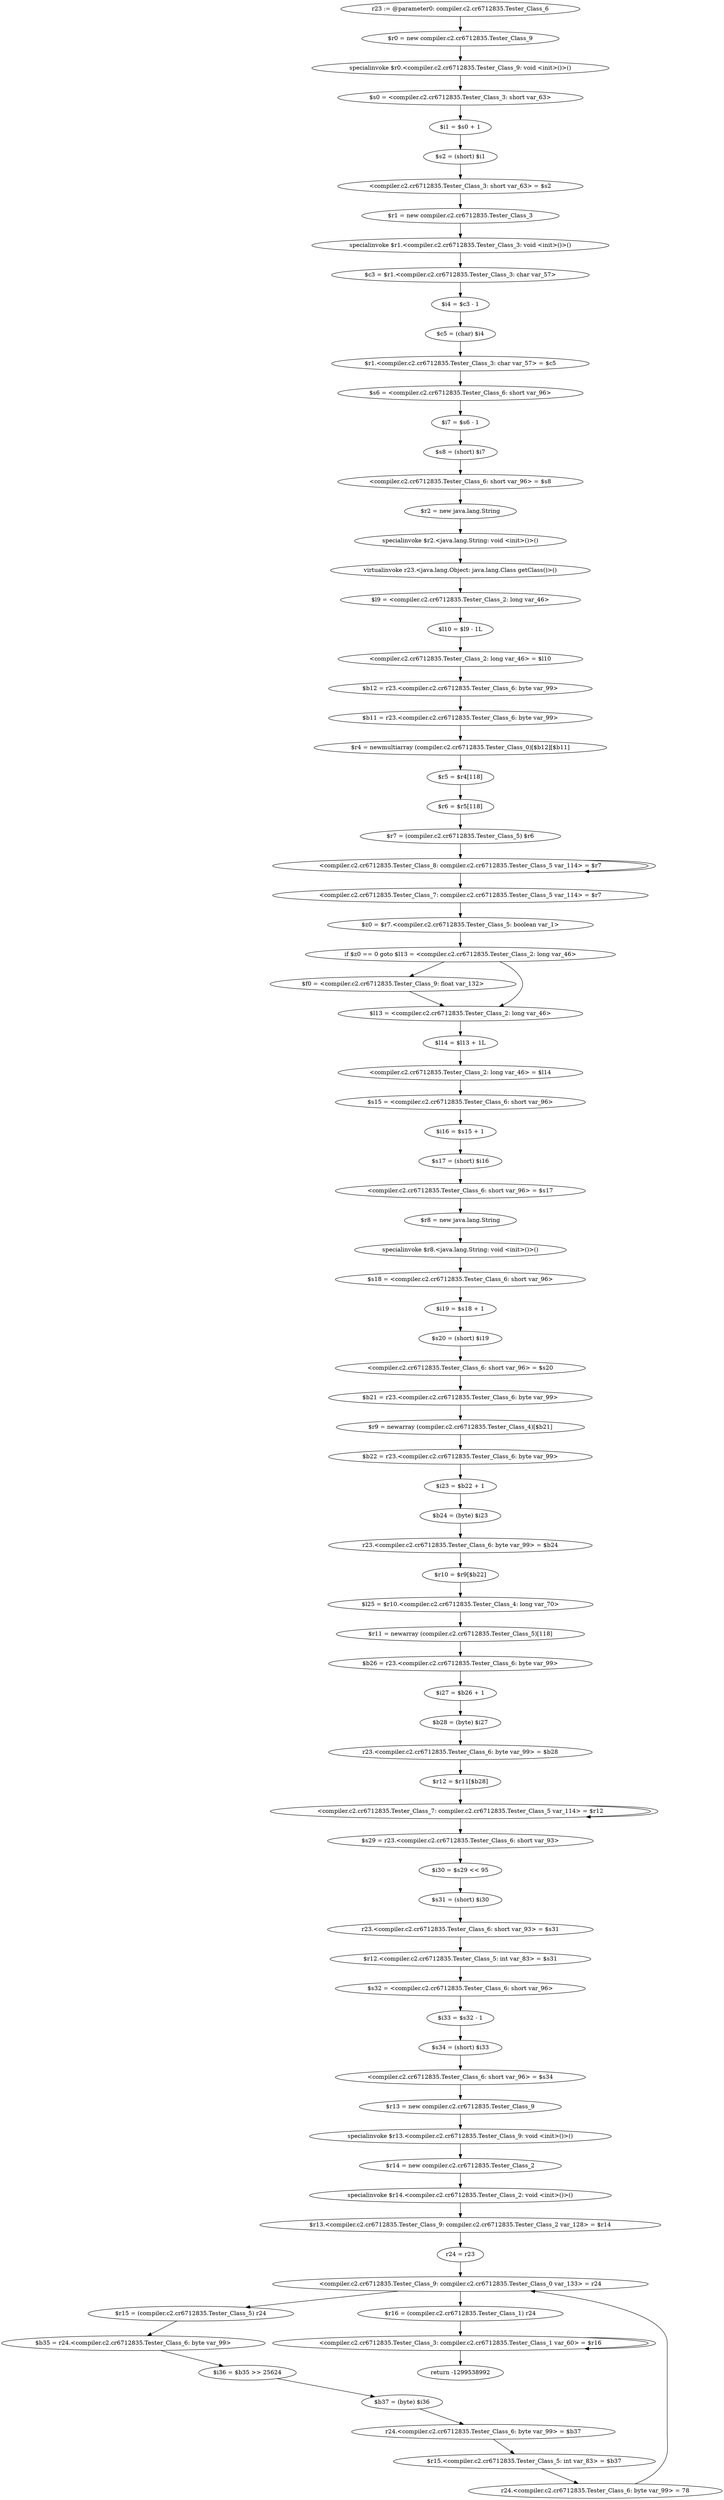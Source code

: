 digraph "unitGraph" {
    "r23 := @parameter0: compiler.c2.cr6712835.Tester_Class_6"
    "$r0 = new compiler.c2.cr6712835.Tester_Class_9"
    "specialinvoke $r0.<compiler.c2.cr6712835.Tester_Class_9: void <init>()>()"
    "$s0 = <compiler.c2.cr6712835.Tester_Class_3: short var_63>"
    "$i1 = $s0 + 1"
    "$s2 = (short) $i1"
    "<compiler.c2.cr6712835.Tester_Class_3: short var_63> = $s2"
    "$r1 = new compiler.c2.cr6712835.Tester_Class_3"
    "specialinvoke $r1.<compiler.c2.cr6712835.Tester_Class_3: void <init>()>()"
    "$c3 = $r1.<compiler.c2.cr6712835.Tester_Class_3: char var_57>"
    "$i4 = $c3 - 1"
    "$c5 = (char) $i4"
    "$r1.<compiler.c2.cr6712835.Tester_Class_3: char var_57> = $c5"
    "$s6 = <compiler.c2.cr6712835.Tester_Class_6: short var_96>"
    "$i7 = $s6 - 1"
    "$s8 = (short) $i7"
    "<compiler.c2.cr6712835.Tester_Class_6: short var_96> = $s8"
    "$r2 = new java.lang.String"
    "specialinvoke $r2.<java.lang.String: void <init>()>()"
    "virtualinvoke r23.<java.lang.Object: java.lang.Class getClass()>()"
    "$l9 = <compiler.c2.cr6712835.Tester_Class_2: long var_46>"
    "$l10 = $l9 - 1L"
    "<compiler.c2.cr6712835.Tester_Class_2: long var_46> = $l10"
    "$b12 = r23.<compiler.c2.cr6712835.Tester_Class_6: byte var_99>"
    "$b11 = r23.<compiler.c2.cr6712835.Tester_Class_6: byte var_99>"
    "$r4 = newmultiarray (compiler.c2.cr6712835.Tester_Class_0)[$b12][$b11]"
    "$r5 = $r4[118]"
    "$r6 = $r5[118]"
    "$r7 = (compiler.c2.cr6712835.Tester_Class_5) $r6"
    "<compiler.c2.cr6712835.Tester_Class_8: compiler.c2.cr6712835.Tester_Class_5 var_114> = $r7"
    "<compiler.c2.cr6712835.Tester_Class_7: compiler.c2.cr6712835.Tester_Class_5 var_114> = $r7"
    "$z0 = $r7.<compiler.c2.cr6712835.Tester_Class_5: boolean var_1>"
    "if $z0 == 0 goto $l13 = <compiler.c2.cr6712835.Tester_Class_2: long var_46>"
    "$f0 = <compiler.c2.cr6712835.Tester_Class_9: float var_132>"
    "$l13 = <compiler.c2.cr6712835.Tester_Class_2: long var_46>"
    "$l14 = $l13 + 1L"
    "<compiler.c2.cr6712835.Tester_Class_2: long var_46> = $l14"
    "$s15 = <compiler.c2.cr6712835.Tester_Class_6: short var_96>"
    "$i16 = $s15 + 1"
    "$s17 = (short) $i16"
    "<compiler.c2.cr6712835.Tester_Class_6: short var_96> = $s17"
    "$r8 = new java.lang.String"
    "specialinvoke $r8.<java.lang.String: void <init>()>()"
    "$s18 = <compiler.c2.cr6712835.Tester_Class_6: short var_96>"
    "$i19 = $s18 + 1"
    "$s20 = (short) $i19"
    "<compiler.c2.cr6712835.Tester_Class_6: short var_96> = $s20"
    "$b21 = r23.<compiler.c2.cr6712835.Tester_Class_6: byte var_99>"
    "$r9 = newarray (compiler.c2.cr6712835.Tester_Class_4)[$b21]"
    "$b22 = r23.<compiler.c2.cr6712835.Tester_Class_6: byte var_99>"
    "$i23 = $b22 + 1"
    "$b24 = (byte) $i23"
    "r23.<compiler.c2.cr6712835.Tester_Class_6: byte var_99> = $b24"
    "$r10 = $r9[$b22]"
    "$l25 = $r10.<compiler.c2.cr6712835.Tester_Class_4: long var_70>"
    "$r11 = newarray (compiler.c2.cr6712835.Tester_Class_5)[118]"
    "$b26 = r23.<compiler.c2.cr6712835.Tester_Class_6: byte var_99>"
    "$i27 = $b26 + 1"
    "$b28 = (byte) $i27"
    "r23.<compiler.c2.cr6712835.Tester_Class_6: byte var_99> = $b28"
    "$r12 = $r11[$b28]"
    "<compiler.c2.cr6712835.Tester_Class_7: compiler.c2.cr6712835.Tester_Class_5 var_114> = $r12"
    "$s29 = r23.<compiler.c2.cr6712835.Tester_Class_6: short var_93>"
    "$i30 = $s29 << 95"
    "$s31 = (short) $i30"
    "r23.<compiler.c2.cr6712835.Tester_Class_6: short var_93> = $s31"
    "$r12.<compiler.c2.cr6712835.Tester_Class_5: int var_83> = $s31"
    "$s32 = <compiler.c2.cr6712835.Tester_Class_6: short var_96>"
    "$i33 = $s32 - 1"
    "$s34 = (short) $i33"
    "<compiler.c2.cr6712835.Tester_Class_6: short var_96> = $s34"
    "$r13 = new compiler.c2.cr6712835.Tester_Class_9"
    "specialinvoke $r13.<compiler.c2.cr6712835.Tester_Class_9: void <init>()>()"
    "$r14 = new compiler.c2.cr6712835.Tester_Class_2"
    "specialinvoke $r14.<compiler.c2.cr6712835.Tester_Class_2: void <init>()>()"
    "$r13.<compiler.c2.cr6712835.Tester_Class_9: compiler.c2.cr6712835.Tester_Class_2 var_128> = $r14"
    "r24 = r23"
    "<compiler.c2.cr6712835.Tester_Class_9: compiler.c2.cr6712835.Tester_Class_0 var_133> = r24"
    "$r15 = (compiler.c2.cr6712835.Tester_Class_5) r24"
    "$b35 = r24.<compiler.c2.cr6712835.Tester_Class_6: byte var_99>"
    "$i36 = $b35 >> 25624"
    "$b37 = (byte) $i36"
    "r24.<compiler.c2.cr6712835.Tester_Class_6: byte var_99> = $b37"
    "$r15.<compiler.c2.cr6712835.Tester_Class_5: int var_83> = $b37"
    "r24.<compiler.c2.cr6712835.Tester_Class_6: byte var_99> = 78"
    "$r16 = (compiler.c2.cr6712835.Tester_Class_1) r24"
    "<compiler.c2.cr6712835.Tester_Class_3: compiler.c2.cr6712835.Tester_Class_1 var_60> = $r16"
    "return -1299538992"
    "r23 := @parameter0: compiler.c2.cr6712835.Tester_Class_6"->"$r0 = new compiler.c2.cr6712835.Tester_Class_9";
    "$r0 = new compiler.c2.cr6712835.Tester_Class_9"->"specialinvoke $r0.<compiler.c2.cr6712835.Tester_Class_9: void <init>()>()";
    "specialinvoke $r0.<compiler.c2.cr6712835.Tester_Class_9: void <init>()>()"->"$s0 = <compiler.c2.cr6712835.Tester_Class_3: short var_63>";
    "$s0 = <compiler.c2.cr6712835.Tester_Class_3: short var_63>"->"$i1 = $s0 + 1";
    "$i1 = $s0 + 1"->"$s2 = (short) $i1";
    "$s2 = (short) $i1"->"<compiler.c2.cr6712835.Tester_Class_3: short var_63> = $s2";
    "<compiler.c2.cr6712835.Tester_Class_3: short var_63> = $s2"->"$r1 = new compiler.c2.cr6712835.Tester_Class_3";
    "$r1 = new compiler.c2.cr6712835.Tester_Class_3"->"specialinvoke $r1.<compiler.c2.cr6712835.Tester_Class_3: void <init>()>()";
    "specialinvoke $r1.<compiler.c2.cr6712835.Tester_Class_3: void <init>()>()"->"$c3 = $r1.<compiler.c2.cr6712835.Tester_Class_3: char var_57>";
    "$c3 = $r1.<compiler.c2.cr6712835.Tester_Class_3: char var_57>"->"$i4 = $c3 - 1";
    "$i4 = $c3 - 1"->"$c5 = (char) $i4";
    "$c5 = (char) $i4"->"$r1.<compiler.c2.cr6712835.Tester_Class_3: char var_57> = $c5";
    "$r1.<compiler.c2.cr6712835.Tester_Class_3: char var_57> = $c5"->"$s6 = <compiler.c2.cr6712835.Tester_Class_6: short var_96>";
    "$s6 = <compiler.c2.cr6712835.Tester_Class_6: short var_96>"->"$i7 = $s6 - 1";
    "$i7 = $s6 - 1"->"$s8 = (short) $i7";
    "$s8 = (short) $i7"->"<compiler.c2.cr6712835.Tester_Class_6: short var_96> = $s8";
    "<compiler.c2.cr6712835.Tester_Class_6: short var_96> = $s8"->"$r2 = new java.lang.String";
    "$r2 = new java.lang.String"->"specialinvoke $r2.<java.lang.String: void <init>()>()";
    "specialinvoke $r2.<java.lang.String: void <init>()>()"->"virtualinvoke r23.<java.lang.Object: java.lang.Class getClass()>()";
    "virtualinvoke r23.<java.lang.Object: java.lang.Class getClass()>()"->"$l9 = <compiler.c2.cr6712835.Tester_Class_2: long var_46>";
    "$l9 = <compiler.c2.cr6712835.Tester_Class_2: long var_46>"->"$l10 = $l9 - 1L";
    "$l10 = $l9 - 1L"->"<compiler.c2.cr6712835.Tester_Class_2: long var_46> = $l10";
    "<compiler.c2.cr6712835.Tester_Class_2: long var_46> = $l10"->"$b12 = r23.<compiler.c2.cr6712835.Tester_Class_6: byte var_99>";
    "$b12 = r23.<compiler.c2.cr6712835.Tester_Class_6: byte var_99>"->"$b11 = r23.<compiler.c2.cr6712835.Tester_Class_6: byte var_99>";
    "$b11 = r23.<compiler.c2.cr6712835.Tester_Class_6: byte var_99>"->"$r4 = newmultiarray (compiler.c2.cr6712835.Tester_Class_0)[$b12][$b11]";
    "$r4 = newmultiarray (compiler.c2.cr6712835.Tester_Class_0)[$b12][$b11]"->"$r5 = $r4[118]";
    "$r5 = $r4[118]"->"$r6 = $r5[118]";
    "$r6 = $r5[118]"->"$r7 = (compiler.c2.cr6712835.Tester_Class_5) $r6";
    "$r7 = (compiler.c2.cr6712835.Tester_Class_5) $r6"->"<compiler.c2.cr6712835.Tester_Class_8: compiler.c2.cr6712835.Tester_Class_5 var_114> = $r7";
    "<compiler.c2.cr6712835.Tester_Class_8: compiler.c2.cr6712835.Tester_Class_5 var_114> = $r7"->"<compiler.c2.cr6712835.Tester_Class_8: compiler.c2.cr6712835.Tester_Class_5 var_114> = $r7";
    "<compiler.c2.cr6712835.Tester_Class_8: compiler.c2.cr6712835.Tester_Class_5 var_114> = $r7"->"<compiler.c2.cr6712835.Tester_Class_7: compiler.c2.cr6712835.Tester_Class_5 var_114> = $r7";
    "<compiler.c2.cr6712835.Tester_Class_7: compiler.c2.cr6712835.Tester_Class_5 var_114> = $r7"->"$z0 = $r7.<compiler.c2.cr6712835.Tester_Class_5: boolean var_1>";
    "$z0 = $r7.<compiler.c2.cr6712835.Tester_Class_5: boolean var_1>"->"if $z0 == 0 goto $l13 = <compiler.c2.cr6712835.Tester_Class_2: long var_46>";
    "if $z0 == 0 goto $l13 = <compiler.c2.cr6712835.Tester_Class_2: long var_46>"->"$f0 = <compiler.c2.cr6712835.Tester_Class_9: float var_132>";
    "if $z0 == 0 goto $l13 = <compiler.c2.cr6712835.Tester_Class_2: long var_46>"->"$l13 = <compiler.c2.cr6712835.Tester_Class_2: long var_46>";
    "$f0 = <compiler.c2.cr6712835.Tester_Class_9: float var_132>"->"$l13 = <compiler.c2.cr6712835.Tester_Class_2: long var_46>";
    "$l13 = <compiler.c2.cr6712835.Tester_Class_2: long var_46>"->"$l14 = $l13 + 1L";
    "$l14 = $l13 + 1L"->"<compiler.c2.cr6712835.Tester_Class_2: long var_46> = $l14";
    "<compiler.c2.cr6712835.Tester_Class_2: long var_46> = $l14"->"$s15 = <compiler.c2.cr6712835.Tester_Class_6: short var_96>";
    "$s15 = <compiler.c2.cr6712835.Tester_Class_6: short var_96>"->"$i16 = $s15 + 1";
    "$i16 = $s15 + 1"->"$s17 = (short) $i16";
    "$s17 = (short) $i16"->"<compiler.c2.cr6712835.Tester_Class_6: short var_96> = $s17";
    "<compiler.c2.cr6712835.Tester_Class_6: short var_96> = $s17"->"$r8 = new java.lang.String";
    "$r8 = new java.lang.String"->"specialinvoke $r8.<java.lang.String: void <init>()>()";
    "specialinvoke $r8.<java.lang.String: void <init>()>()"->"$s18 = <compiler.c2.cr6712835.Tester_Class_6: short var_96>";
    "$s18 = <compiler.c2.cr6712835.Tester_Class_6: short var_96>"->"$i19 = $s18 + 1";
    "$i19 = $s18 + 1"->"$s20 = (short) $i19";
    "$s20 = (short) $i19"->"<compiler.c2.cr6712835.Tester_Class_6: short var_96> = $s20";
    "<compiler.c2.cr6712835.Tester_Class_6: short var_96> = $s20"->"$b21 = r23.<compiler.c2.cr6712835.Tester_Class_6: byte var_99>";
    "$b21 = r23.<compiler.c2.cr6712835.Tester_Class_6: byte var_99>"->"$r9 = newarray (compiler.c2.cr6712835.Tester_Class_4)[$b21]";
    "$r9 = newarray (compiler.c2.cr6712835.Tester_Class_4)[$b21]"->"$b22 = r23.<compiler.c2.cr6712835.Tester_Class_6: byte var_99>";
    "$b22 = r23.<compiler.c2.cr6712835.Tester_Class_6: byte var_99>"->"$i23 = $b22 + 1";
    "$i23 = $b22 + 1"->"$b24 = (byte) $i23";
    "$b24 = (byte) $i23"->"r23.<compiler.c2.cr6712835.Tester_Class_6: byte var_99> = $b24";
    "r23.<compiler.c2.cr6712835.Tester_Class_6: byte var_99> = $b24"->"$r10 = $r9[$b22]";
    "$r10 = $r9[$b22]"->"$l25 = $r10.<compiler.c2.cr6712835.Tester_Class_4: long var_70>";
    "$l25 = $r10.<compiler.c2.cr6712835.Tester_Class_4: long var_70>"->"$r11 = newarray (compiler.c2.cr6712835.Tester_Class_5)[118]";
    "$r11 = newarray (compiler.c2.cr6712835.Tester_Class_5)[118]"->"$b26 = r23.<compiler.c2.cr6712835.Tester_Class_6: byte var_99>";
    "$b26 = r23.<compiler.c2.cr6712835.Tester_Class_6: byte var_99>"->"$i27 = $b26 + 1";
    "$i27 = $b26 + 1"->"$b28 = (byte) $i27";
    "$b28 = (byte) $i27"->"r23.<compiler.c2.cr6712835.Tester_Class_6: byte var_99> = $b28";
    "r23.<compiler.c2.cr6712835.Tester_Class_6: byte var_99> = $b28"->"$r12 = $r11[$b28]";
    "$r12 = $r11[$b28]"->"<compiler.c2.cr6712835.Tester_Class_7: compiler.c2.cr6712835.Tester_Class_5 var_114> = $r12";
    "<compiler.c2.cr6712835.Tester_Class_7: compiler.c2.cr6712835.Tester_Class_5 var_114> = $r12"->"<compiler.c2.cr6712835.Tester_Class_7: compiler.c2.cr6712835.Tester_Class_5 var_114> = $r12";
    "<compiler.c2.cr6712835.Tester_Class_7: compiler.c2.cr6712835.Tester_Class_5 var_114> = $r12"->"$s29 = r23.<compiler.c2.cr6712835.Tester_Class_6: short var_93>";
    "$s29 = r23.<compiler.c2.cr6712835.Tester_Class_6: short var_93>"->"$i30 = $s29 << 95";
    "$i30 = $s29 << 95"->"$s31 = (short) $i30";
    "$s31 = (short) $i30"->"r23.<compiler.c2.cr6712835.Tester_Class_6: short var_93> = $s31";
    "r23.<compiler.c2.cr6712835.Tester_Class_6: short var_93> = $s31"->"$r12.<compiler.c2.cr6712835.Tester_Class_5: int var_83> = $s31";
    "$r12.<compiler.c2.cr6712835.Tester_Class_5: int var_83> = $s31"->"$s32 = <compiler.c2.cr6712835.Tester_Class_6: short var_96>";
    "$s32 = <compiler.c2.cr6712835.Tester_Class_6: short var_96>"->"$i33 = $s32 - 1";
    "$i33 = $s32 - 1"->"$s34 = (short) $i33";
    "$s34 = (short) $i33"->"<compiler.c2.cr6712835.Tester_Class_6: short var_96> = $s34";
    "<compiler.c2.cr6712835.Tester_Class_6: short var_96> = $s34"->"$r13 = new compiler.c2.cr6712835.Tester_Class_9";
    "$r13 = new compiler.c2.cr6712835.Tester_Class_9"->"specialinvoke $r13.<compiler.c2.cr6712835.Tester_Class_9: void <init>()>()";
    "specialinvoke $r13.<compiler.c2.cr6712835.Tester_Class_9: void <init>()>()"->"$r14 = new compiler.c2.cr6712835.Tester_Class_2";
    "$r14 = new compiler.c2.cr6712835.Tester_Class_2"->"specialinvoke $r14.<compiler.c2.cr6712835.Tester_Class_2: void <init>()>()";
    "specialinvoke $r14.<compiler.c2.cr6712835.Tester_Class_2: void <init>()>()"->"$r13.<compiler.c2.cr6712835.Tester_Class_9: compiler.c2.cr6712835.Tester_Class_2 var_128> = $r14";
    "$r13.<compiler.c2.cr6712835.Tester_Class_9: compiler.c2.cr6712835.Tester_Class_2 var_128> = $r14"->"r24 = r23";
    "r24 = r23"->"<compiler.c2.cr6712835.Tester_Class_9: compiler.c2.cr6712835.Tester_Class_0 var_133> = r24";
    "<compiler.c2.cr6712835.Tester_Class_9: compiler.c2.cr6712835.Tester_Class_0 var_133> = r24"->"$r15 = (compiler.c2.cr6712835.Tester_Class_5) r24";
    "$r15 = (compiler.c2.cr6712835.Tester_Class_5) r24"->"$b35 = r24.<compiler.c2.cr6712835.Tester_Class_6: byte var_99>";
    "$b35 = r24.<compiler.c2.cr6712835.Tester_Class_6: byte var_99>"->"$i36 = $b35 >> 25624";
    "$i36 = $b35 >> 25624"->"$b37 = (byte) $i36";
    "$b37 = (byte) $i36"->"r24.<compiler.c2.cr6712835.Tester_Class_6: byte var_99> = $b37";
    "r24.<compiler.c2.cr6712835.Tester_Class_6: byte var_99> = $b37"->"$r15.<compiler.c2.cr6712835.Tester_Class_5: int var_83> = $b37";
    "$r15.<compiler.c2.cr6712835.Tester_Class_5: int var_83> = $b37"->"r24.<compiler.c2.cr6712835.Tester_Class_6: byte var_99> = 78";
    "r24.<compiler.c2.cr6712835.Tester_Class_6: byte var_99> = 78"->"<compiler.c2.cr6712835.Tester_Class_9: compiler.c2.cr6712835.Tester_Class_0 var_133> = r24";
    "<compiler.c2.cr6712835.Tester_Class_9: compiler.c2.cr6712835.Tester_Class_0 var_133> = r24"->"$r16 = (compiler.c2.cr6712835.Tester_Class_1) r24";
    "$r16 = (compiler.c2.cr6712835.Tester_Class_1) r24"->"<compiler.c2.cr6712835.Tester_Class_3: compiler.c2.cr6712835.Tester_Class_1 var_60> = $r16";
    "<compiler.c2.cr6712835.Tester_Class_3: compiler.c2.cr6712835.Tester_Class_1 var_60> = $r16"->"<compiler.c2.cr6712835.Tester_Class_3: compiler.c2.cr6712835.Tester_Class_1 var_60> = $r16";
    "<compiler.c2.cr6712835.Tester_Class_3: compiler.c2.cr6712835.Tester_Class_1 var_60> = $r16"->"return -1299538992";
}
